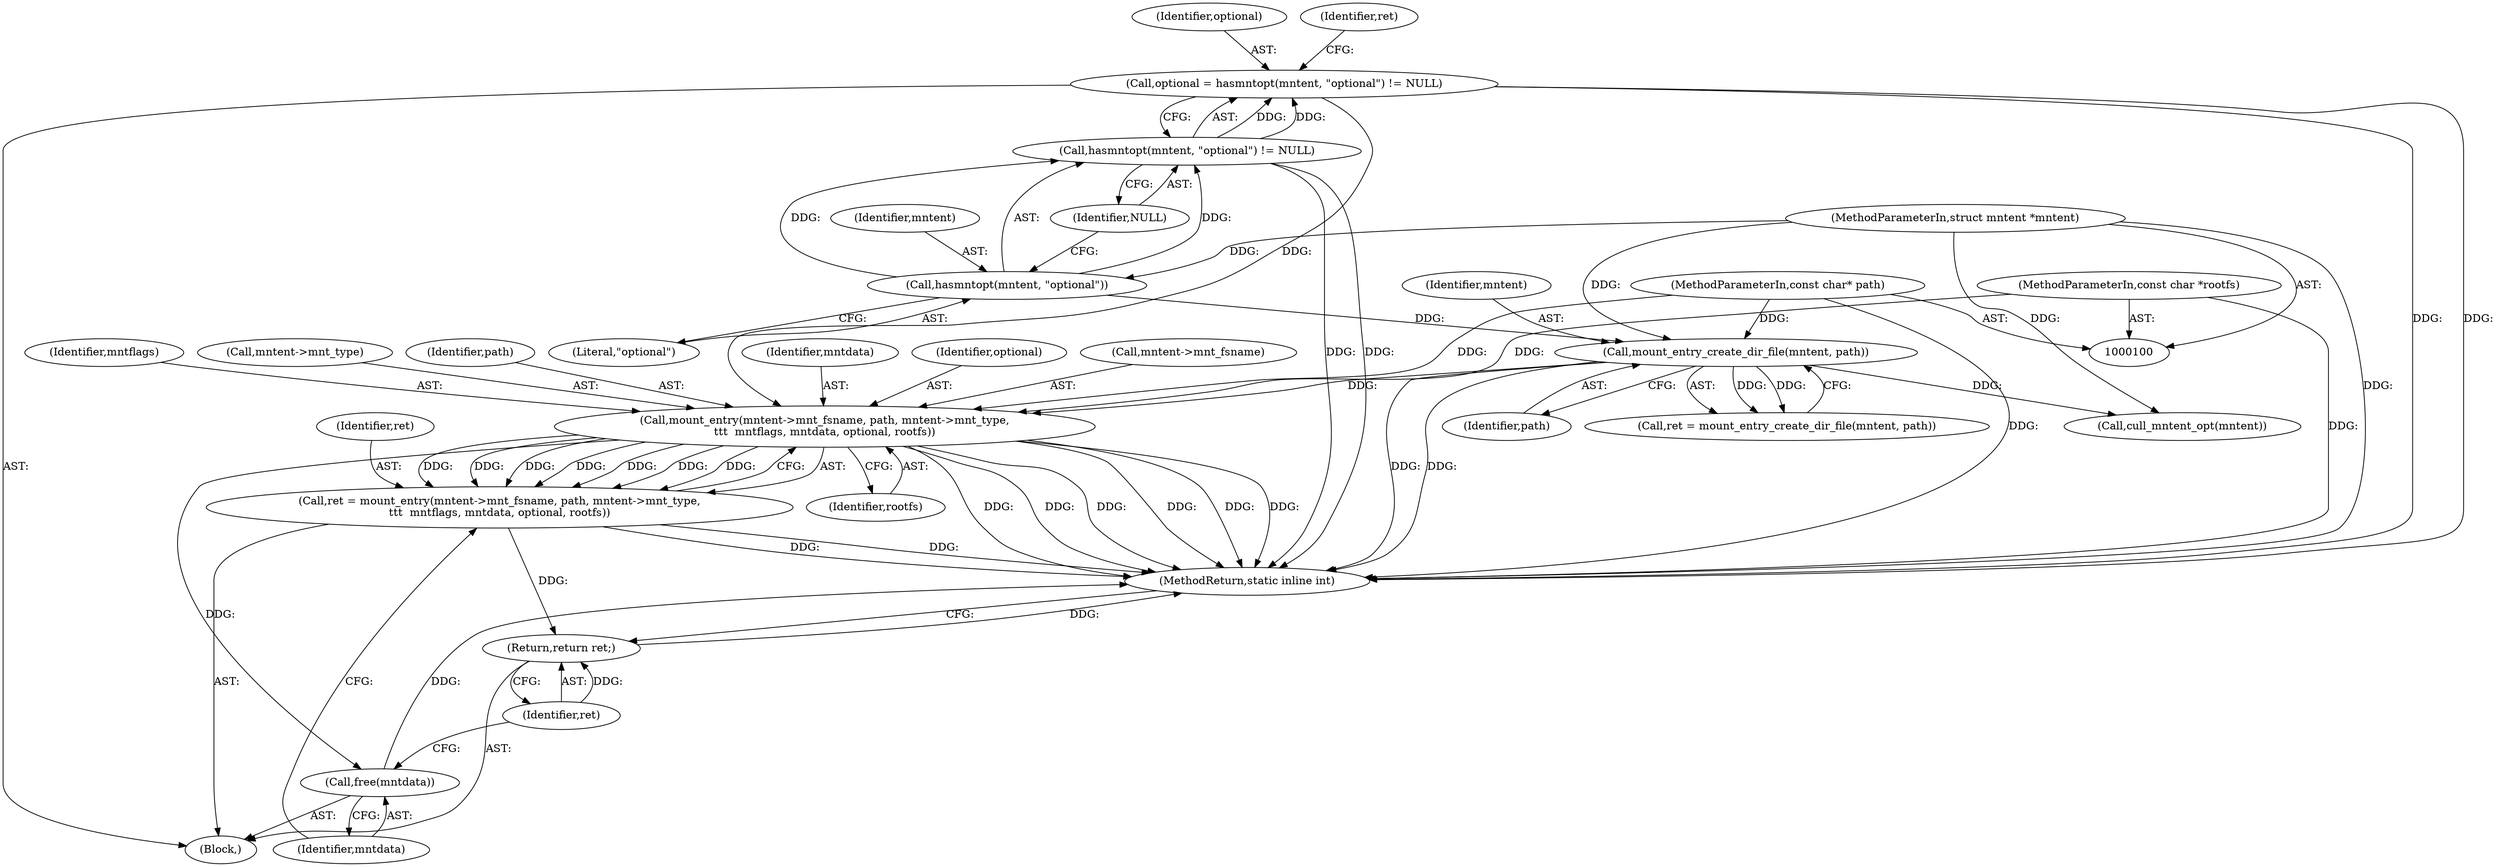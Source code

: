 digraph "0_lxc_592fd47a6245508b79fe6ac819fe6d3b2c1289be_7@pointer" {
"1000152" [label="(Call,mount_entry(mntent->mnt_fsname, path, mntent->mnt_type,\n\t\t\t  mntflags, mntdata, optional, rootfs))"];
"1000118" [label="(Call,mount_entry_create_dir_file(mntent, path))"];
"1000112" [label="(Call,hasmntopt(mntent, \"optional\"))"];
"1000101" [label="(MethodParameterIn,struct mntent *mntent)"];
"1000102" [label="(MethodParameterIn,const char* path)"];
"1000109" [label="(Call,optional = hasmntopt(mntent, \"optional\") != NULL)"];
"1000111" [label="(Call,hasmntopt(mntent, \"optional\") != NULL)"];
"1000103" [label="(MethodParameterIn,const char *rootfs)"];
"1000150" [label="(Call,ret = mount_entry(mntent->mnt_fsname, path, mntent->mnt_type,\n\t\t\t  mntflags, mntdata, optional, rootfs))"];
"1000166" [label="(Return,return ret;)"];
"1000164" [label="(Call,free(mntdata))"];
"1000160" [label="(Identifier,mntflags)"];
"1000166" [label="(Return,return ret;)"];
"1000119" [label="(Identifier,mntent)"];
"1000157" [label="(Call,mntent->mnt_type)"];
"1000104" [label="(Block,)"];
"1000150" [label="(Call,ret = mount_entry(mntent->mnt_fsname, path, mntent->mnt_type,\n\t\t\t  mntflags, mntdata, optional, rootfs))"];
"1000103" [label="(MethodParameterIn,const char *rootfs)"];
"1000163" [label="(Identifier,rootfs)"];
"1000156" [label="(Identifier,path)"];
"1000116" [label="(Call,ret = mount_entry_create_dir_file(mntent, path))"];
"1000111" [label="(Call,hasmntopt(mntent, \"optional\") != NULL)"];
"1000161" [label="(Identifier,mntdata)"];
"1000115" [label="(Identifier,NULL)"];
"1000162" [label="(Identifier,optional)"];
"1000109" [label="(Call,optional = hasmntopt(mntent, \"optional\") != NULL)"];
"1000165" [label="(Identifier,mntdata)"];
"1000168" [label="(MethodReturn,static inline int)"];
"1000167" [label="(Identifier,ret)"];
"1000131" [label="(Call,cull_mntent_opt(mntent))"];
"1000110" [label="(Identifier,optional)"];
"1000102" [label="(MethodParameterIn,const char* path)"];
"1000164" [label="(Call,free(mntdata))"];
"1000113" [label="(Identifier,mntent)"];
"1000112" [label="(Call,hasmntopt(mntent, \"optional\"))"];
"1000114" [label="(Literal,\"optional\")"];
"1000153" [label="(Call,mntent->mnt_fsname)"];
"1000151" [label="(Identifier,ret)"];
"1000101" [label="(MethodParameterIn,struct mntent *mntent)"];
"1000152" [label="(Call,mount_entry(mntent->mnt_fsname, path, mntent->mnt_type,\n\t\t\t  mntflags, mntdata, optional, rootfs))"];
"1000120" [label="(Identifier,path)"];
"1000118" [label="(Call,mount_entry_create_dir_file(mntent, path))"];
"1000117" [label="(Identifier,ret)"];
"1000152" -> "1000150"  [label="AST: "];
"1000152" -> "1000163"  [label="CFG: "];
"1000153" -> "1000152"  [label="AST: "];
"1000156" -> "1000152"  [label="AST: "];
"1000157" -> "1000152"  [label="AST: "];
"1000160" -> "1000152"  [label="AST: "];
"1000161" -> "1000152"  [label="AST: "];
"1000162" -> "1000152"  [label="AST: "];
"1000163" -> "1000152"  [label="AST: "];
"1000150" -> "1000152"  [label="CFG: "];
"1000152" -> "1000168"  [label="DDG: "];
"1000152" -> "1000168"  [label="DDG: "];
"1000152" -> "1000168"  [label="DDG: "];
"1000152" -> "1000168"  [label="DDG: "];
"1000152" -> "1000168"  [label="DDG: "];
"1000152" -> "1000168"  [label="DDG: "];
"1000152" -> "1000150"  [label="DDG: "];
"1000152" -> "1000150"  [label="DDG: "];
"1000152" -> "1000150"  [label="DDG: "];
"1000152" -> "1000150"  [label="DDG: "];
"1000152" -> "1000150"  [label="DDG: "];
"1000152" -> "1000150"  [label="DDG: "];
"1000152" -> "1000150"  [label="DDG: "];
"1000118" -> "1000152"  [label="DDG: "];
"1000102" -> "1000152"  [label="DDG: "];
"1000109" -> "1000152"  [label="DDG: "];
"1000103" -> "1000152"  [label="DDG: "];
"1000152" -> "1000164"  [label="DDG: "];
"1000118" -> "1000116"  [label="AST: "];
"1000118" -> "1000120"  [label="CFG: "];
"1000119" -> "1000118"  [label="AST: "];
"1000120" -> "1000118"  [label="AST: "];
"1000116" -> "1000118"  [label="CFG: "];
"1000118" -> "1000168"  [label="DDG: "];
"1000118" -> "1000168"  [label="DDG: "];
"1000118" -> "1000116"  [label="DDG: "];
"1000118" -> "1000116"  [label="DDG: "];
"1000112" -> "1000118"  [label="DDG: "];
"1000101" -> "1000118"  [label="DDG: "];
"1000102" -> "1000118"  [label="DDG: "];
"1000118" -> "1000131"  [label="DDG: "];
"1000112" -> "1000111"  [label="AST: "];
"1000112" -> "1000114"  [label="CFG: "];
"1000113" -> "1000112"  [label="AST: "];
"1000114" -> "1000112"  [label="AST: "];
"1000115" -> "1000112"  [label="CFG: "];
"1000112" -> "1000111"  [label="DDG: "];
"1000112" -> "1000111"  [label="DDG: "];
"1000101" -> "1000112"  [label="DDG: "];
"1000101" -> "1000100"  [label="AST: "];
"1000101" -> "1000168"  [label="DDG: "];
"1000101" -> "1000131"  [label="DDG: "];
"1000102" -> "1000100"  [label="AST: "];
"1000102" -> "1000168"  [label="DDG: "];
"1000109" -> "1000104"  [label="AST: "];
"1000109" -> "1000111"  [label="CFG: "];
"1000110" -> "1000109"  [label="AST: "];
"1000111" -> "1000109"  [label="AST: "];
"1000117" -> "1000109"  [label="CFG: "];
"1000109" -> "1000168"  [label="DDG: "];
"1000109" -> "1000168"  [label="DDG: "];
"1000111" -> "1000109"  [label="DDG: "];
"1000111" -> "1000109"  [label="DDG: "];
"1000111" -> "1000115"  [label="CFG: "];
"1000115" -> "1000111"  [label="AST: "];
"1000111" -> "1000168"  [label="DDG: "];
"1000111" -> "1000168"  [label="DDG: "];
"1000103" -> "1000100"  [label="AST: "];
"1000103" -> "1000168"  [label="DDG: "];
"1000150" -> "1000104"  [label="AST: "];
"1000151" -> "1000150"  [label="AST: "];
"1000165" -> "1000150"  [label="CFG: "];
"1000150" -> "1000168"  [label="DDG: "];
"1000150" -> "1000168"  [label="DDG: "];
"1000150" -> "1000166"  [label="DDG: "];
"1000166" -> "1000104"  [label="AST: "];
"1000166" -> "1000167"  [label="CFG: "];
"1000167" -> "1000166"  [label="AST: "];
"1000168" -> "1000166"  [label="CFG: "];
"1000166" -> "1000168"  [label="DDG: "];
"1000167" -> "1000166"  [label="DDG: "];
"1000164" -> "1000104"  [label="AST: "];
"1000164" -> "1000165"  [label="CFG: "];
"1000165" -> "1000164"  [label="AST: "];
"1000167" -> "1000164"  [label="CFG: "];
"1000164" -> "1000168"  [label="DDG: "];
}
